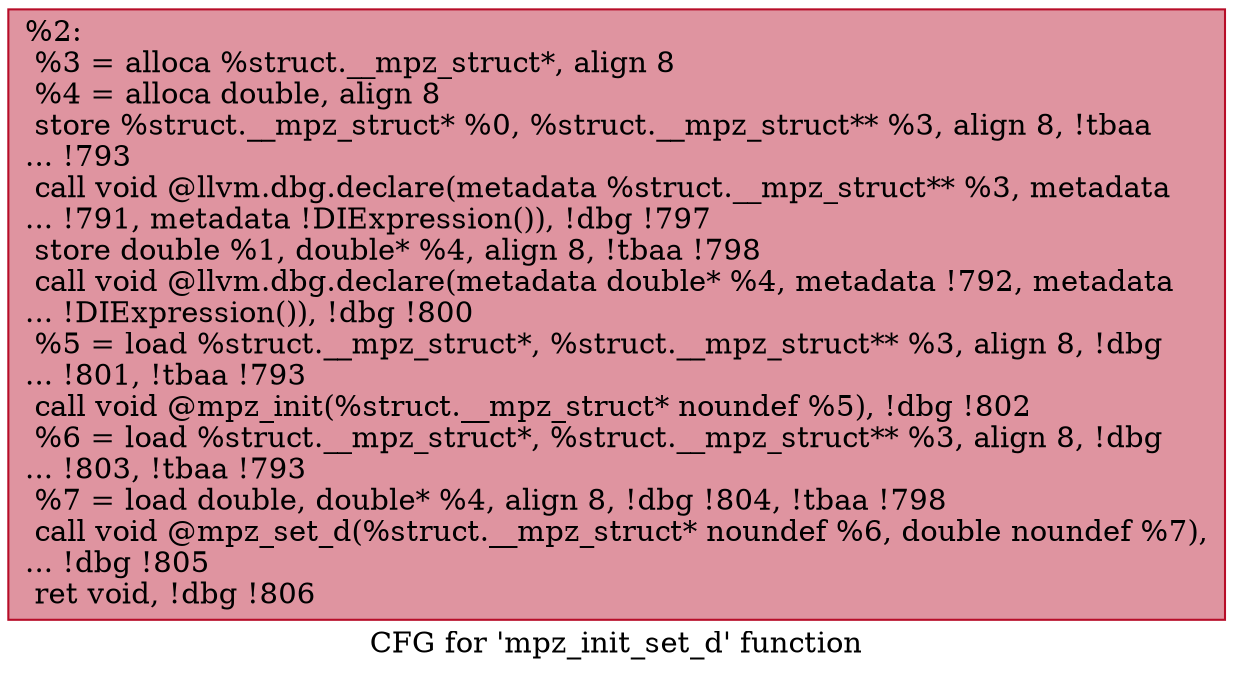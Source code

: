 digraph "CFG for 'mpz_init_set_d' function" {
	label="CFG for 'mpz_init_set_d' function";

	Node0x266d340 [shape=record,color="#b70d28ff", style=filled, fillcolor="#b70d2870",label="{%2:\l  %3 = alloca %struct.__mpz_struct*, align 8\l  %4 = alloca double, align 8\l  store %struct.__mpz_struct* %0, %struct.__mpz_struct** %3, align 8, !tbaa\l... !793\l  call void @llvm.dbg.declare(metadata %struct.__mpz_struct** %3, metadata\l... !791, metadata !DIExpression()), !dbg !797\l  store double %1, double* %4, align 8, !tbaa !798\l  call void @llvm.dbg.declare(metadata double* %4, metadata !792, metadata\l... !DIExpression()), !dbg !800\l  %5 = load %struct.__mpz_struct*, %struct.__mpz_struct** %3, align 8, !dbg\l... !801, !tbaa !793\l  call void @mpz_init(%struct.__mpz_struct* noundef %5), !dbg !802\l  %6 = load %struct.__mpz_struct*, %struct.__mpz_struct** %3, align 8, !dbg\l... !803, !tbaa !793\l  %7 = load double, double* %4, align 8, !dbg !804, !tbaa !798\l  call void @mpz_set_d(%struct.__mpz_struct* noundef %6, double noundef %7),\l... !dbg !805\l  ret void, !dbg !806\l}"];
}
